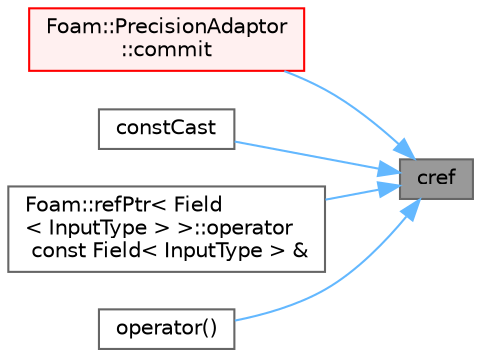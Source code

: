 digraph "cref"
{
 // LATEX_PDF_SIZE
  bgcolor="transparent";
  edge [fontname=Helvetica,fontsize=10,labelfontname=Helvetica,labelfontsize=10];
  node [fontname=Helvetica,fontsize=10,shape=box,height=0.2,width=0.4];
  rankdir="RL";
  Node1 [id="Node000001",label="cref",height=0.2,width=0.4,color="gray40", fillcolor="grey60", style="filled", fontcolor="black",tooltip=" "];
  Node1 -> Node2 [id="edge1_Node000001_Node000002",dir="back",color="steelblue1",style="solid",tooltip=" "];
  Node2 [id="Node000002",label="Foam::PrecisionAdaptor\l::commit",height=0.2,width=0.4,color="red", fillcolor="#FFF0F0", style="filled",URL="$classFoam_1_1PrecisionAdaptor.html#ad55316f5135cdae6aa6c5a763f6c3473",tooltip=" "];
  Node1 -> Node5 [id="edge2_Node000001_Node000005",dir="back",color="steelblue1",style="solid",tooltip=" "];
  Node5 [id="Node000005",label="constCast",height=0.2,width=0.4,color="grey40", fillcolor="white", style="filled",URL="$classFoam_1_1refPtr.html#a3c243fc99d1f7d28723218988f0debee",tooltip=" "];
  Node1 -> Node6 [id="edge3_Node000001_Node000006",dir="back",color="steelblue1",style="solid",tooltip=" "];
  Node6 [id="Node000006",label="Foam::refPtr\< Field\l\< InputType \> \>::operator\l const Field\< InputType \> &",height=0.2,width=0.4,color="grey40", fillcolor="white", style="filled",URL="$classFoam_1_1refPtr.html#a619905eb6bcfb8d0424234c5e2e65954",tooltip=" "];
  Node1 -> Node7 [id="edge4_Node000001_Node000007",dir="back",color="steelblue1",style="solid",tooltip=" "];
  Node7 [id="Node000007",label="operator()",height=0.2,width=0.4,color="grey40", fillcolor="white", style="filled",URL="$classFoam_1_1refPtr.html#afdc36f6a5716b29a5d81a2dd93376d82",tooltip=" "];
}
